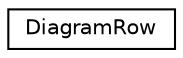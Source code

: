 digraph "类继承关系图"
{
 // INTERACTIVE_SVG=YES
 // LATEX_PDF_SIZE
  edge [fontname="Helvetica",fontsize="10",labelfontname="Helvetica",labelfontsize="10"];
  node [fontname="Helvetica",fontsize="10",shape=record];
  rankdir="LR";
  Node0 [label="DiagramRow",height=0.2,width=0.4,color="black", fillcolor="white", style="filled",URL="$d4/d34/class_diagram_row.html",tooltip="Class representing a row in the built-in class diagram"];
}
